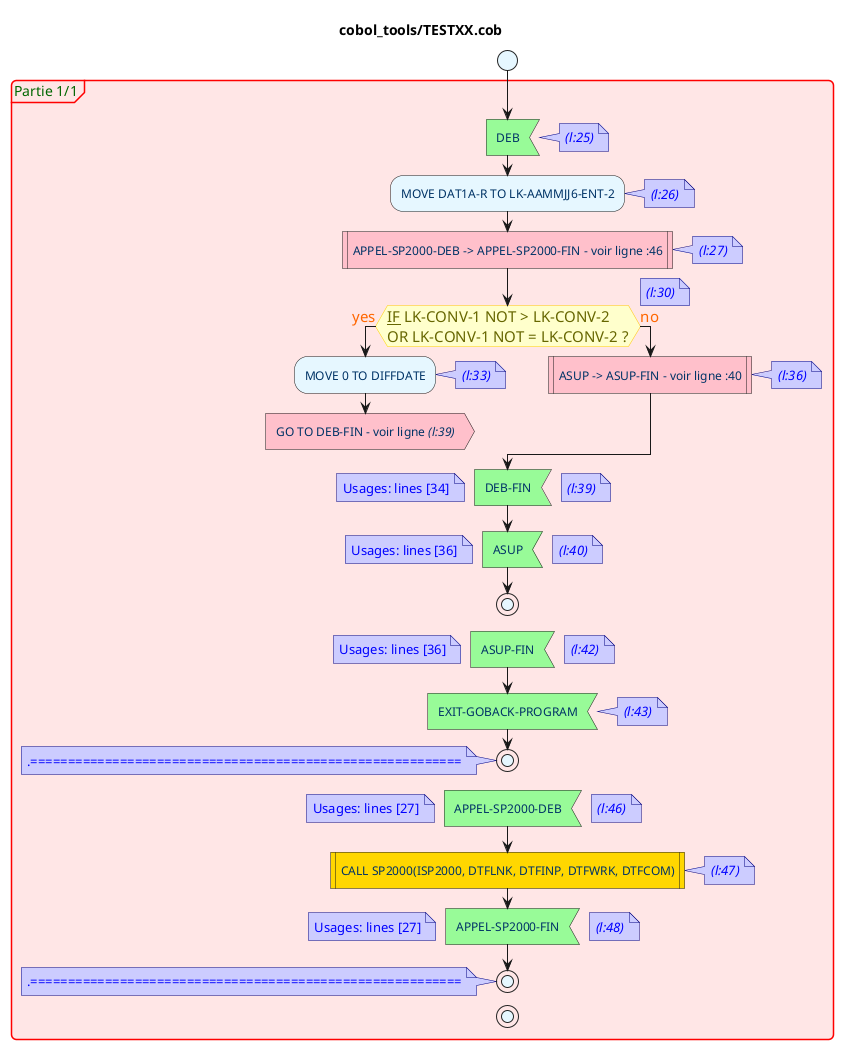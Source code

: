 @startuml
<style>
activityDiagram {
  BackgroundColor #E6F7FF
  BorderColor #3399FF
  FontColor #003366
  FontName arial

  diamond {
    BackgroundColor #FFFFCC
    LineColor #FFCC00
    FontColor #666600
    FontName arial
    FontSize 15
  }
  arrow {
    FontColor #FF6600
    FontName arial
    FontSize 15
  }
  partition {
    LineColor #FF0000
    FontColor #006600
    RoundCorner 10
    BackgroundColor #FFE6E6
  }
  note {
    FontColor #0000FF
    LineColor #000080
    BackgroundColor #CCCCFF
  }
}
document {
   BackgroundColor White
}
</style>
title cobol_tools/TESTXX.cob
start
partition Partie 1/1{
	#palegreen:DEB<
	
note right: //(l:25)//

	:MOVE DAT1A-R TO LK-AAMMJJ6-ENT-2;
	
note right: //(l:26)//

	#Pink:APPEL-SP2000-DEB -> APPEL-SP2000-FIN - voir ligne :46; <<procedure>>
	
note right: //(l:27)//

		if (__IF__ LK-CONV-1 NOT > LK-CONV-2\nOR LK-CONV-1 NOT = LK-CONV-2 ?) then (yes)
						
note right: //(l:30)//

		:MOVE 0 TO DIFFDATE;
		
note right: //(l:33)//

		#Pink:GO TO DEB-FIN - voir ligne //(l:39)//> 
		detach
		else (no)
						
note right: //(l:35)//

		#Pink:ASUP -> ASUP-FIN - voir ligne :40; <<procedure>>
		
note right: //(l:36)//

		endif
	#palegreen:DEB-FIN<
	
note right: //(l:39)//

	note
					Usages: lines [34]
	end note
	#palegreen:ASUP<
	
note right: //(l:40)//

	note
					Usages: lines [36]
	end note
	stop
	#palegreen:ASUP-FIN<
	
note right: //(l:42)//

	note
					Usages: lines [36]
	end note
	#palegreen:EXIT-GOBACK-PROGRAM<
	
note right: //(l:43)//

	stop
	note
					.==========================================================
	end note
	#palegreen:APPEL-SP2000-DEB<
	
note right: //(l:46)//

	note
					Usages: lines [27]
	end note
	#Gold:CALL SP2000(ISP2000, DTFLNK, DTFINP, DTFWRK, DTFCOM)|
	
note right: //(l:47)//

	#palegreen:APPEL-SP2000-FIN<
	
note right: //(l:48)//

	note
					Usages: lines [27]
	end note
	stop
	note
					.==========================================================
	end note
stop
}
@enduml